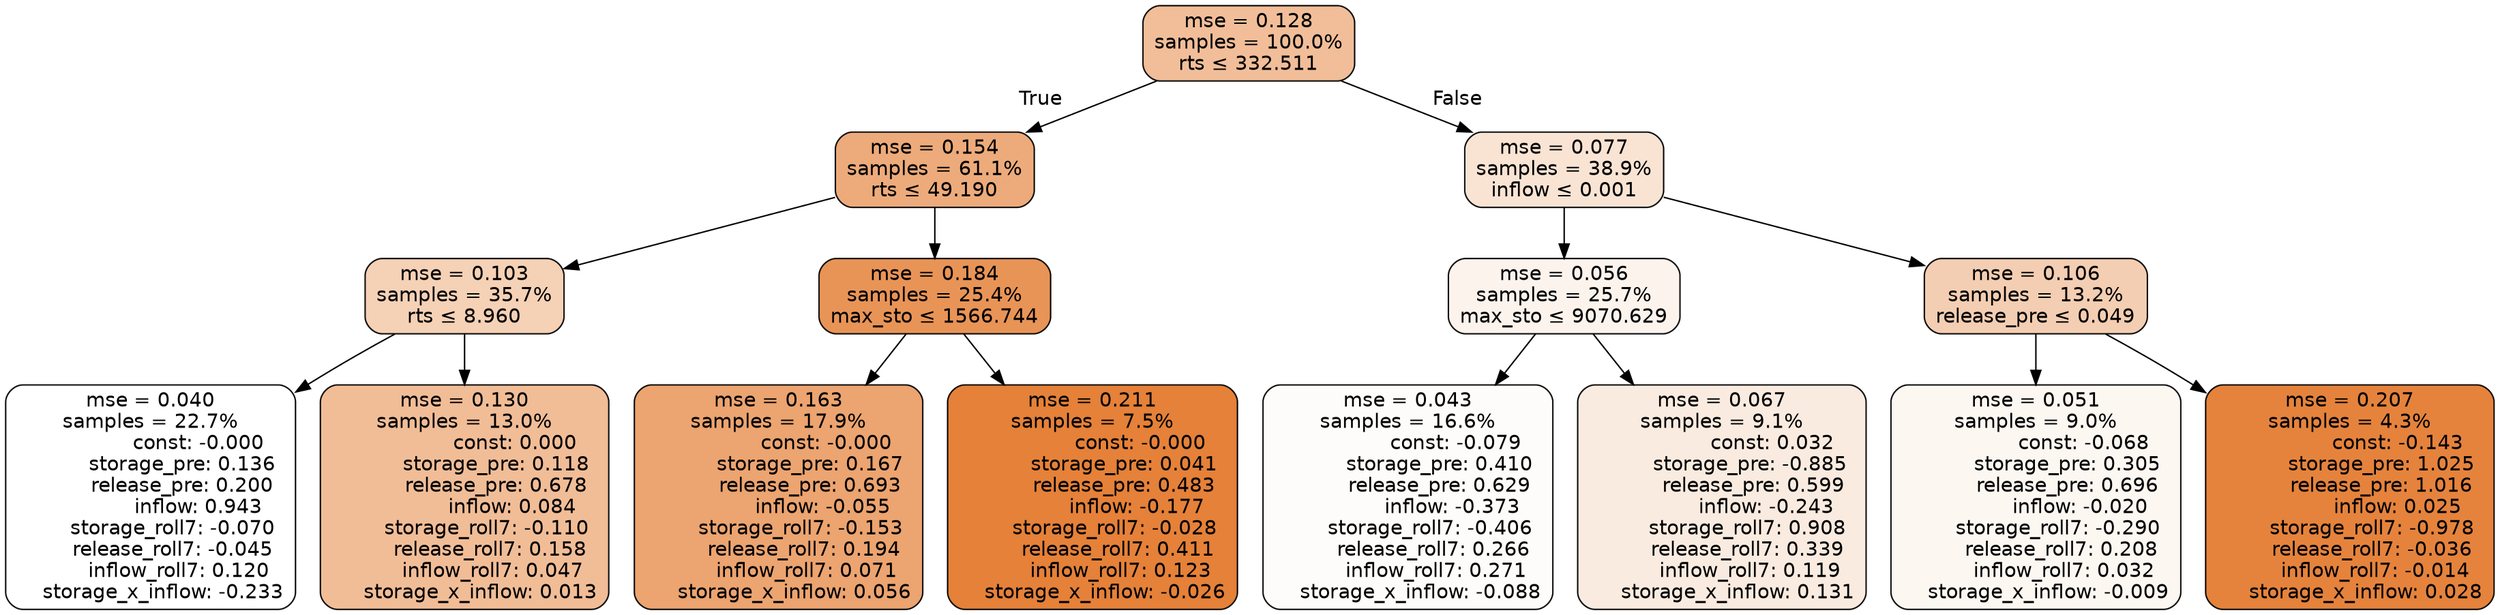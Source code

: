 digraph tree {
bgcolor="transparent"
node [shape=rectangle, style="filled, rounded", color="black", fontname=helvetica] ;
edge [fontname=helvetica] ;
	"0" [label="mse = 0.128
samples = 100.0%
rts &le; 332.511", fillcolor="#f1be99"]
	"1" [label="mse = 0.154
samples = 61.1%
rts &le; 49.190", fillcolor="#edab7b"]
	"2" [label="mse = 0.103
samples = 35.7%
rts &le; 8.960", fillcolor="#f5d1b6"]
	"3" [label="mse = 0.040
samples = 22.7%
               const: -0.000
          storage_pre: 0.136
          release_pre: 0.200
               inflow: 0.943
       storage_roll7: -0.070
       release_roll7: -0.045
         inflow_roll7: 0.120
    storage_x_inflow: -0.233", fillcolor="#ffffff"]
	"4" [label="mse = 0.130
samples = 13.0%
                const: 0.000
          storage_pre: 0.118
          release_pre: 0.678
               inflow: 0.084
       storage_roll7: -0.110
        release_roll7: 0.158
         inflow_roll7: 0.047
     storage_x_inflow: 0.013", fillcolor="#f1bd97"]
	"5" [label="mse = 0.184
samples = 25.4%
max_sto &le; 1566.744", fillcolor="#e99457"]
	"6" [label="mse = 0.163
samples = 17.9%
               const: -0.000
          storage_pre: 0.167
          release_pre: 0.693
              inflow: -0.055
       storage_roll7: -0.153
        release_roll7: 0.194
         inflow_roll7: 0.071
     storage_x_inflow: 0.056", fillcolor="#eca470"]
	"7" [label="mse = 0.211
samples = 7.5%
               const: -0.000
          storage_pre: 0.041
          release_pre: 0.483
              inflow: -0.177
       storage_roll7: -0.028
        release_roll7: 0.411
         inflow_roll7: 0.123
    storage_x_inflow: -0.026", fillcolor="#e58139"]
	"8" [label="mse = 0.077
samples = 38.9%
inflow &le; 0.001", fillcolor="#f9e4d4"]
	"9" [label="mse = 0.056
samples = 25.7%
max_sto &le; 9070.629", fillcolor="#fcf3ed"]
	"10" [label="mse = 0.043
samples = 16.6%
               const: -0.079
          storage_pre: 0.410
          release_pre: 0.629
              inflow: -0.373
       storage_roll7: -0.406
        release_roll7: 0.266
         inflow_roll7: 0.271
    storage_x_inflow: -0.088", fillcolor="#fefcfb"]
	"11" [label="mse = 0.067
samples = 9.1%
                const: 0.032
         storage_pre: -0.885
          release_pre: 0.599
              inflow: -0.243
        storage_roll7: 0.908
        release_roll7: 0.339
         inflow_roll7: 0.119
     storage_x_inflow: 0.131", fillcolor="#faebe0"]
	"12" [label="mse = 0.106
samples = 13.2%
release_pre &le; 0.049", fillcolor="#f4ceb2"]
	"13" [label="mse = 0.051
samples = 9.0%
               const: -0.068
          storage_pre: 0.305
          release_pre: 0.696
              inflow: -0.020
       storage_roll7: -0.290
        release_roll7: 0.208
         inflow_roll7: 0.032
    storage_x_inflow: -0.009", fillcolor="#fdf7f2"]
	"14" [label="mse = 0.207
samples = 4.3%
               const: -0.143
          storage_pre: 1.025
          release_pre: 1.016
               inflow: 0.025
       storage_roll7: -0.978
       release_roll7: -0.036
        inflow_roll7: -0.014
     storage_x_inflow: 0.028", fillcolor="#e5833d"]

	"0" -> "1" [labeldistance=2.5, labelangle=45, headlabel="True"]
	"1" -> "2"
	"2" -> "3"
	"2" -> "4"
	"1" -> "5"
	"5" -> "6"
	"5" -> "7"
	"0" -> "8" [labeldistance=2.5, labelangle=-45, headlabel="False"]
	"8" -> "9"
	"9" -> "10"
	"9" -> "11"
	"8" -> "12"
	"12" -> "13"
	"12" -> "14"
}
